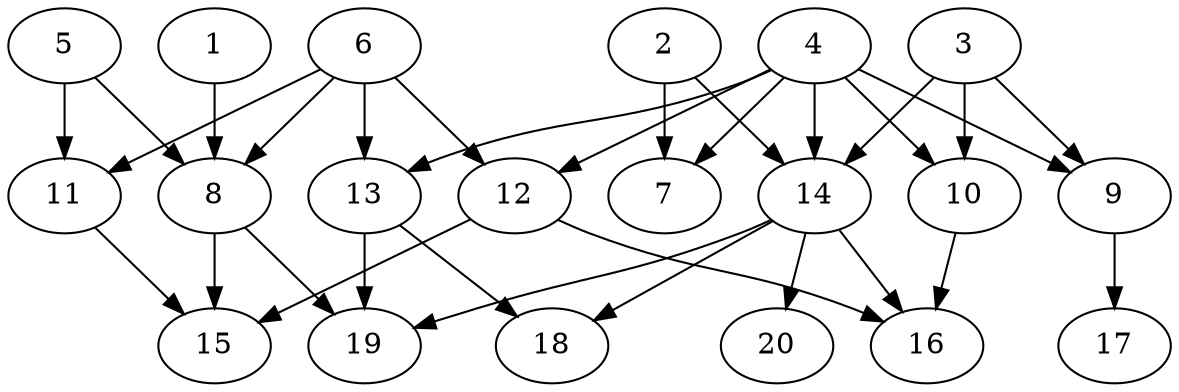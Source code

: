 // DAG automatically generated by daggen at Sat Jul 27 15:38:39 2019
// ./daggen --dot -n 20 --ccr 0.5 --fat 0.7 --regular 0.5 --density 0.4 --mindata 5242880 --maxdata 52428800 
digraph G {
  1 [size="85297152", alpha="0.11", expect_size="42648576"] 
  1 -> 8 [size ="42648576"]
  2 [size="87908352", alpha="0.07", expect_size="43954176"] 
  2 -> 7 [size ="43954176"]
  2 -> 14 [size ="43954176"]
  3 [size="98402304", alpha="0.02", expect_size="49201152"] 
  3 -> 9 [size ="49201152"]
  3 -> 10 [size ="49201152"]
  3 -> 14 [size ="49201152"]
  4 [size="102912000", alpha="0.00", expect_size="51456000"] 
  4 -> 7 [size ="51456000"]
  4 -> 9 [size ="51456000"]
  4 -> 10 [size ="51456000"]
  4 -> 12 [size ="51456000"]
  4 -> 13 [size ="51456000"]
  4 -> 14 [size ="51456000"]
  5 [size="16070656", alpha="0.01", expect_size="8035328"] 
  5 -> 8 [size ="8035328"]
  5 -> 11 [size ="8035328"]
  6 [size="55836672", alpha="0.16", expect_size="27918336"] 
  6 -> 8 [size ="27918336"]
  6 -> 11 [size ="27918336"]
  6 -> 12 [size ="27918336"]
  6 -> 13 [size ="27918336"]
  7 [size="51505152", alpha="0.12", expect_size="25752576"] 
  8 [size="68204544", alpha="0.06", expect_size="34102272"] 
  8 -> 15 [size ="34102272"]
  8 -> 19 [size ="34102272"]
  9 [size="96092160", alpha="0.15", expect_size="48046080"] 
  9 -> 17 [size ="48046080"]
  10 [size="69423104", alpha="0.07", expect_size="34711552"] 
  10 -> 16 [size ="34711552"]
  11 [size="93233152", alpha="0.09", expect_size="46616576"] 
  11 -> 15 [size ="46616576"]
  12 [size="50661376", alpha="0.12", expect_size="25330688"] 
  12 -> 15 [size ="25330688"]
  12 -> 16 [size ="25330688"]
  13 [size="85041152", alpha="0.02", expect_size="42520576"] 
  13 -> 18 [size ="42520576"]
  13 -> 19 [size ="42520576"]
  14 [size="96194560", alpha="0.02", expect_size="48097280"] 
  14 -> 16 [size ="48097280"]
  14 -> 18 [size ="48097280"]
  14 -> 19 [size ="48097280"]
  14 -> 20 [size ="48097280"]
  15 [size="96395264", alpha="0.12", expect_size="48197632"] 
  16 [size="102752256", alpha="0.02", expect_size="51376128"] 
  17 [size="84393984", alpha="0.18", expect_size="42196992"] 
  18 [size="46706688", alpha="0.09", expect_size="23353344"] 
  19 [size="76855296", alpha="0.07", expect_size="38427648"] 
  20 [size="52162560", alpha="0.13", expect_size="26081280"] 
}

